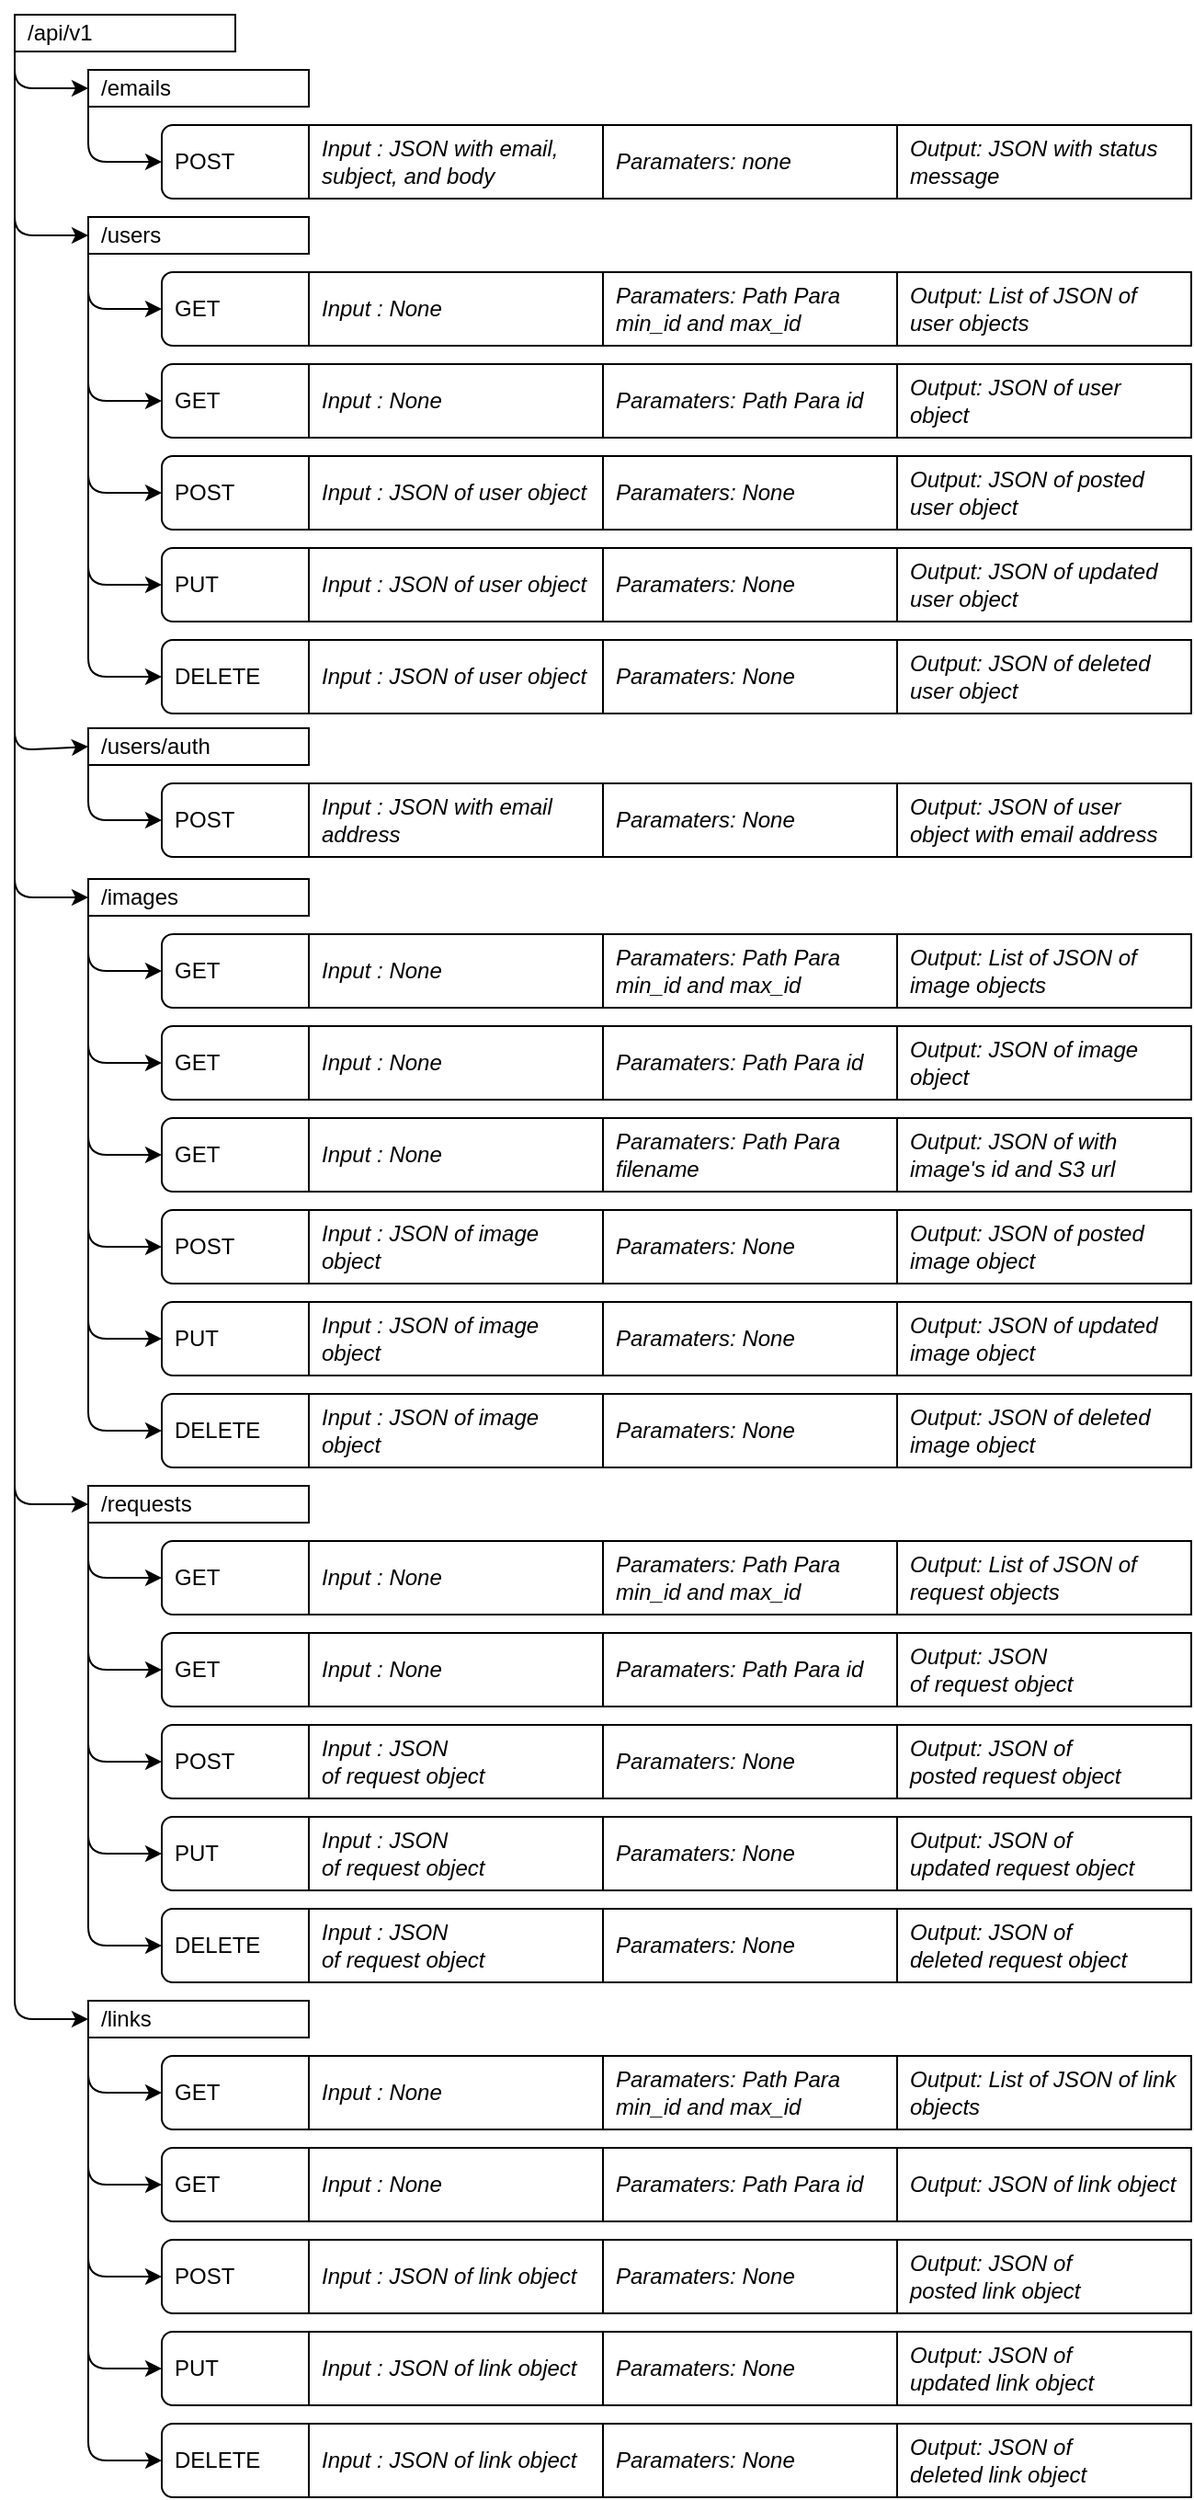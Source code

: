 <mxfile>
    <diagram id="vDFaCMqAs25Oy_O5YzHm" name="Page-1">
        <mxGraphModel dx="2405" dy="399" grid="1" gridSize="10" guides="1" tooltips="1" connect="1" arrows="1" fold="1" page="1" pageScale="1" pageWidth="827" pageHeight="1169" math="0" shadow="0">
            <root>
                <mxCell id="0"/>
                <mxCell id="1" parent="0"/>
                <mxCell id="184" style="edgeStyle=none;html=1;exitX=0;exitY=0;exitDx=0;exitDy=0;entryX=0;entryY=0.5;entryDx=0;entryDy=0;" edge="1" parent="1" source="59" target="60">
                    <mxGeometry relative="1" as="geometry">
                        <Array as="points">
                            <mxPoint x="-800" y="1920"/>
                        </Array>
                    </mxGeometry>
                </mxCell>
                <mxCell id="185" style="edgeStyle=none;html=1;exitX=0;exitY=0;exitDx=0;exitDy=0;entryX=0;entryY=0.5;entryDx=0;entryDy=0;" edge="1" parent="1" source="59" target="66">
                    <mxGeometry relative="1" as="geometry">
                        <Array as="points">
                            <mxPoint x="-800" y="2000"/>
                        </Array>
                    </mxGeometry>
                </mxCell>
                <mxCell id="186" style="edgeStyle=none;html=1;exitX=0;exitY=0;exitDx=0;exitDy=0;entryX=0;entryY=0.5;entryDx=0;entryDy=0;" edge="1" parent="1" source="59" target="88">
                    <mxGeometry relative="1" as="geometry">
                        <Array as="points">
                            <mxPoint x="-800" y="2280"/>
                        </Array>
                    </mxGeometry>
                </mxCell>
                <mxCell id="187" style="edgeStyle=none;html=1;exitX=0;exitY=0;exitDx=0;exitDy=0;entryX=0;entryY=0.5;entryDx=0;entryDy=0;" edge="1" parent="1" source="59" target="93">
                    <mxGeometry relative="1" as="geometry">
                        <Array as="points">
                            <mxPoint x="-800" y="2360"/>
                        </Array>
                    </mxGeometry>
                </mxCell>
                <mxCell id="188" style="edgeStyle=none;html=1;exitX=0;exitY=0;exitDx=0;exitDy=0;entryX=0;entryY=0.5;entryDx=0;entryDy=0;" edge="1" parent="1" source="59" target="118">
                    <mxGeometry relative="1" as="geometry">
                        <Array as="points">
                            <mxPoint x="-800" y="2690"/>
                        </Array>
                    </mxGeometry>
                </mxCell>
                <mxCell id="189" style="edgeStyle=none;html=1;exitX=0;exitY=0;exitDx=0;exitDy=0;entryX=0;entryY=0.5;entryDx=0;entryDy=0;" edge="1" parent="1" source="59" target="139">
                    <mxGeometry relative="1" as="geometry">
                        <Array as="points">
                            <mxPoint x="-800" y="2970"/>
                        </Array>
                    </mxGeometry>
                </mxCell>
                <mxCell id="59" value="/api/v1" style="rounded=0;whiteSpace=wrap;html=1;align=left;spacingBottom=5;spacingLeft=5;spacingRight=5;spacingTop=5;" parent="1" vertex="1">
                    <mxGeometry x="-800" y="1880" width="120" height="20" as="geometry"/>
                </mxCell>
                <mxCell id="183" style="edgeStyle=none;html=1;exitX=0;exitY=0;exitDx=0;exitDy=0;entryX=0;entryY=0.5;entryDx=0;entryDy=0;" edge="1" parent="1" source="60" target="61">
                    <mxGeometry relative="1" as="geometry">
                        <Array as="points">
                            <mxPoint x="-760" y="1960"/>
                        </Array>
                    </mxGeometry>
                </mxCell>
                <mxCell id="60" value="/emails" style="rounded=0;whiteSpace=wrap;html=1;align=left;spacingBottom=5;spacingLeft=5;spacingRight=5;spacingTop=5;" parent="1" vertex="1">
                    <mxGeometry x="-760" y="1910" width="120" height="20" as="geometry"/>
                </mxCell>
                <mxCell id="61" value="POST" style="rounded=1;whiteSpace=wrap;html=1;align=left;spacingBottom=5;spacingLeft=5;spacingRight=5;spacingTop=5;" parent="1" vertex="1">
                    <mxGeometry x="-720" y="1940" width="560" height="40" as="geometry"/>
                </mxCell>
                <mxCell id="62" value="Input : JSON with email, subject, and body" style="rounded=0;whiteSpace=wrap;html=1;fontStyle=2;align=left;spacingLeft=5;spacingRight=5;" parent="1" vertex="1">
                    <mxGeometry x="-640" y="1940" width="160" height="40" as="geometry"/>
                </mxCell>
                <mxCell id="63" value="Paramaters: none" style="rounded=0;whiteSpace=wrap;html=1;fontStyle=2;align=left;spacingLeft=5;spacingRight=5;" parent="1" vertex="1">
                    <mxGeometry x="-480" y="1940" width="160" height="40" as="geometry"/>
                </mxCell>
                <mxCell id="64" value="Output: JSON with status message" style="rounded=0;whiteSpace=wrap;html=1;fontStyle=2;align=left;spacingLeft=5;spacingRight=5;" parent="1" vertex="1">
                    <mxGeometry x="-320" y="1940" width="160" height="40" as="geometry"/>
                </mxCell>
                <mxCell id="178" style="edgeStyle=none;html=1;exitX=0;exitY=0;exitDx=0;exitDy=0;entryX=0;entryY=0.5;entryDx=0;entryDy=0;" edge="1" parent="1" source="66" target="67">
                    <mxGeometry relative="1" as="geometry">
                        <Array as="points">
                            <mxPoint x="-760" y="2040"/>
                        </Array>
                    </mxGeometry>
                </mxCell>
                <mxCell id="179" style="edgeStyle=none;html=1;exitX=0;exitY=0;exitDx=0;exitDy=0;entryX=0;entryY=0.5;entryDx=0;entryDy=0;" edge="1" parent="1" source="66" target="71">
                    <mxGeometry relative="1" as="geometry">
                        <Array as="points">
                            <mxPoint x="-760" y="2090"/>
                        </Array>
                    </mxGeometry>
                </mxCell>
                <mxCell id="180" style="edgeStyle=none;html=1;exitX=0;exitY=0;exitDx=0;exitDy=0;entryX=0;entryY=0.5;entryDx=0;entryDy=0;" edge="1" parent="1" source="66" target="75">
                    <mxGeometry relative="1" as="geometry">
                        <Array as="points">
                            <mxPoint x="-760" y="2140"/>
                        </Array>
                    </mxGeometry>
                </mxCell>
                <mxCell id="181" style="edgeStyle=none;html=1;exitX=0;exitY=0;exitDx=0;exitDy=0;entryX=0;entryY=0.5;entryDx=0;entryDy=0;" edge="1" parent="1" source="66" target="79">
                    <mxGeometry relative="1" as="geometry">
                        <Array as="points">
                            <mxPoint x="-760" y="2190"/>
                        </Array>
                    </mxGeometry>
                </mxCell>
                <mxCell id="182" style="edgeStyle=none;html=1;exitX=0;exitY=0;exitDx=0;exitDy=0;entryX=0;entryY=0.5;entryDx=0;entryDy=0;" edge="1" parent="1" source="66" target="84">
                    <mxGeometry relative="1" as="geometry">
                        <Array as="points">
                            <mxPoint x="-760" y="2240"/>
                        </Array>
                    </mxGeometry>
                </mxCell>
                <mxCell id="66" value="/users" style="rounded=0;whiteSpace=wrap;html=1;align=left;spacingBottom=5;spacingLeft=5;spacingRight=5;spacingTop=5;" parent="1" vertex="1">
                    <mxGeometry x="-760" y="1990" width="120" height="20" as="geometry"/>
                </mxCell>
                <mxCell id="67" value="GET" style="rounded=1;whiteSpace=wrap;html=1;align=left;spacingBottom=5;spacingLeft=5;spacingRight=5;spacingTop=5;" parent="1" vertex="1">
                    <mxGeometry x="-720" y="2020" width="560" height="40" as="geometry"/>
                </mxCell>
                <mxCell id="68" value="Input : None" style="rounded=0;whiteSpace=wrap;html=1;fontStyle=2;align=left;spacingLeft=5;spacingRight=5;" parent="1" vertex="1">
                    <mxGeometry x="-640" y="2020" width="160" height="40" as="geometry"/>
                </mxCell>
                <mxCell id="69" value="Paramaters: Path Para min_id and max_id" style="rounded=0;whiteSpace=wrap;html=1;fontStyle=2;align=left;spacingLeft=5;spacingRight=5;" parent="1" vertex="1">
                    <mxGeometry x="-480" y="2020" width="160" height="40" as="geometry"/>
                </mxCell>
                <mxCell id="70" value="Output: List of JSON of user objects" style="rounded=0;whiteSpace=wrap;html=1;fontStyle=2;align=left;spacingLeft=5;spacingRight=5;" parent="1" vertex="1">
                    <mxGeometry x="-320" y="2020" width="160" height="40" as="geometry"/>
                </mxCell>
                <mxCell id="71" value="GET" style="rounded=1;whiteSpace=wrap;html=1;align=left;spacingBottom=5;spacingLeft=5;spacingRight=5;spacingTop=5;" vertex="1" parent="1">
                    <mxGeometry x="-720" y="2070" width="560" height="40" as="geometry"/>
                </mxCell>
                <mxCell id="72" value="Input : None&amp;nbsp;" style="rounded=0;whiteSpace=wrap;html=1;fontStyle=2;align=left;spacingLeft=5;spacingRight=5;" vertex="1" parent="1">
                    <mxGeometry x="-640" y="2070" width="160" height="40" as="geometry"/>
                </mxCell>
                <mxCell id="73" value="Paramaters: Path Para id" style="rounded=0;whiteSpace=wrap;html=1;fontStyle=2;align=left;spacingLeft=5;spacingRight=5;" vertex="1" parent="1">
                    <mxGeometry x="-480" y="2070" width="160" height="40" as="geometry"/>
                </mxCell>
                <mxCell id="74" value="Output: JSON of user object" style="rounded=0;whiteSpace=wrap;html=1;fontStyle=2;align=left;spacingLeft=5;spacingRight=5;" vertex="1" parent="1">
                    <mxGeometry x="-320" y="2070" width="160" height="40" as="geometry"/>
                </mxCell>
                <mxCell id="75" value="POST" style="rounded=1;whiteSpace=wrap;html=1;align=left;spacingBottom=5;spacingLeft=5;spacingRight=5;spacingTop=5;" vertex="1" parent="1">
                    <mxGeometry x="-720" y="2120" width="560" height="40" as="geometry"/>
                </mxCell>
                <mxCell id="76" value="Input : JSON of user object" style="rounded=0;whiteSpace=wrap;html=1;fontStyle=2;align=left;spacingLeft=5;spacingRight=5;" vertex="1" parent="1">
                    <mxGeometry x="-640" y="2120" width="160" height="40" as="geometry"/>
                </mxCell>
                <mxCell id="77" value="Paramaters: None" style="rounded=0;whiteSpace=wrap;html=1;fontStyle=2;align=left;spacingLeft=5;spacingRight=5;" vertex="1" parent="1">
                    <mxGeometry x="-480" y="2120" width="160" height="40" as="geometry"/>
                </mxCell>
                <mxCell id="78" value="Output: JSON of posted user object" style="rounded=0;whiteSpace=wrap;html=1;fontStyle=2;align=left;spacingLeft=5;spacingRight=5;" vertex="1" parent="1">
                    <mxGeometry x="-320" y="2120" width="160" height="40" as="geometry"/>
                </mxCell>
                <mxCell id="79" value="PUT" style="rounded=1;whiteSpace=wrap;html=1;align=left;spacingBottom=5;spacingLeft=5;spacingRight=5;spacingTop=5;" vertex="1" parent="1">
                    <mxGeometry x="-720" y="2170" width="560" height="40" as="geometry"/>
                </mxCell>
                <mxCell id="80" value="Input : JSON of user object" style="rounded=0;whiteSpace=wrap;html=1;fontStyle=2;align=left;spacingLeft=5;spacingRight=5;" vertex="1" parent="1">
                    <mxGeometry x="-640" y="2170" width="160" height="40" as="geometry"/>
                </mxCell>
                <mxCell id="81" value="Paramaters: None" style="rounded=0;whiteSpace=wrap;html=1;fontStyle=2;align=left;spacingLeft=5;spacingRight=5;" vertex="1" parent="1">
                    <mxGeometry x="-480" y="2170" width="160" height="40" as="geometry"/>
                </mxCell>
                <mxCell id="82" value="Output: JSON of updated user object" style="rounded=0;whiteSpace=wrap;html=1;fontStyle=2;align=left;spacingLeft=5;spacingRight=5;" vertex="1" parent="1">
                    <mxGeometry x="-320" y="2170" width="160" height="40" as="geometry"/>
                </mxCell>
                <mxCell id="84" value="DELETE" style="rounded=1;whiteSpace=wrap;html=1;align=left;spacingBottom=5;spacingLeft=5;spacingRight=5;spacingTop=5;" vertex="1" parent="1">
                    <mxGeometry x="-720" y="2220" width="560" height="40" as="geometry"/>
                </mxCell>
                <mxCell id="85" value="Input : JSON of user object" style="rounded=0;whiteSpace=wrap;html=1;fontStyle=2;align=left;spacingLeft=5;spacingRight=5;" vertex="1" parent="1">
                    <mxGeometry x="-640" y="2220" width="160" height="40" as="geometry"/>
                </mxCell>
                <mxCell id="86" value="Paramaters: None" style="rounded=0;whiteSpace=wrap;html=1;fontStyle=2;align=left;spacingLeft=5;spacingRight=5;" vertex="1" parent="1">
                    <mxGeometry x="-480" y="2220" width="160" height="40" as="geometry"/>
                </mxCell>
                <mxCell id="87" value="Output: JSON of deleted user object" style="rounded=0;whiteSpace=wrap;html=1;fontStyle=2;align=left;spacingLeft=5;spacingRight=5;" vertex="1" parent="1">
                    <mxGeometry x="-320" y="2220" width="160" height="40" as="geometry"/>
                </mxCell>
                <mxCell id="177" style="edgeStyle=none;html=1;exitX=0;exitY=0.25;exitDx=0;exitDy=0;entryX=0;entryY=0.5;entryDx=0;entryDy=0;" edge="1" parent="1" source="88" target="89">
                    <mxGeometry relative="1" as="geometry">
                        <Array as="points">
                            <mxPoint x="-760" y="2318"/>
                        </Array>
                    </mxGeometry>
                </mxCell>
                <mxCell id="88" value="/users/auth" style="rounded=0;whiteSpace=wrap;html=1;align=left;spacingBottom=5;spacingLeft=5;spacingRight=5;spacingTop=5;" vertex="1" parent="1">
                    <mxGeometry x="-760" y="2268" width="120" height="20" as="geometry"/>
                </mxCell>
                <mxCell id="89" value="POST" style="rounded=1;whiteSpace=wrap;html=1;align=left;spacingBottom=5;spacingLeft=5;spacingRight=5;spacingTop=5;" vertex="1" parent="1">
                    <mxGeometry x="-720" y="2298" width="560" height="40" as="geometry"/>
                </mxCell>
                <mxCell id="90" value="Input : JSON with email address" style="rounded=0;whiteSpace=wrap;html=1;fontStyle=2;align=left;spacingLeft=5;spacingRight=5;" vertex="1" parent="1">
                    <mxGeometry x="-640" y="2298" width="160" height="40" as="geometry"/>
                </mxCell>
                <mxCell id="91" value="Paramaters: None" style="rounded=0;whiteSpace=wrap;html=1;fontStyle=2;align=left;spacingLeft=5;spacingRight=5;" vertex="1" parent="1">
                    <mxGeometry x="-480" y="2298" width="160" height="40" as="geometry"/>
                </mxCell>
                <mxCell id="92" value="Output: JSON of user object with email address" style="rounded=0;whiteSpace=wrap;html=1;fontStyle=2;align=left;spacingLeft=5;spacingRight=5;" vertex="1" parent="1">
                    <mxGeometry x="-320" y="2298" width="160" height="40" as="geometry"/>
                </mxCell>
                <mxCell id="171" style="edgeStyle=none;html=1;exitX=0;exitY=0;exitDx=0;exitDy=0;entryX=0;entryY=0.5;entryDx=0;entryDy=0;" edge="1" parent="1" source="93" target="110">
                    <mxGeometry relative="1" as="geometry">
                        <Array as="points">
                            <mxPoint x="-760" y="2650"/>
                        </Array>
                    </mxGeometry>
                </mxCell>
                <mxCell id="172" style="edgeStyle=none;html=1;exitX=0;exitY=0;exitDx=0;exitDy=0;entryX=0;entryY=0.5;entryDx=0;entryDy=0;" edge="1" parent="1" source="93" target="106">
                    <mxGeometry relative="1" as="geometry">
                        <Array as="points">
                            <mxPoint x="-760" y="2600"/>
                        </Array>
                    </mxGeometry>
                </mxCell>
                <mxCell id="173" style="edgeStyle=none;html=1;exitX=0;exitY=0;exitDx=0;exitDy=0;entryX=0;entryY=0.5;entryDx=0;entryDy=0;" edge="1" parent="1" source="93" target="102">
                    <mxGeometry relative="1" as="geometry">
                        <Array as="points">
                            <mxPoint x="-760" y="2550"/>
                        </Array>
                    </mxGeometry>
                </mxCell>
                <mxCell id="174" style="edgeStyle=none;html=1;exitX=0;exitY=0;exitDx=0;exitDy=0;entryX=0;entryY=0.5;entryDx=0;entryDy=0;" edge="1" parent="1" source="93" target="114">
                    <mxGeometry relative="1" as="geometry">
                        <Array as="points">
                            <mxPoint x="-760" y="2500"/>
                        </Array>
                    </mxGeometry>
                </mxCell>
                <mxCell id="175" style="edgeStyle=none;html=1;exitX=0;exitY=0;exitDx=0;exitDy=0;entryX=0;entryY=0.5;entryDx=0;entryDy=0;" edge="1" parent="1" source="93" target="98">
                    <mxGeometry relative="1" as="geometry">
                        <Array as="points">
                            <mxPoint x="-760" y="2450"/>
                        </Array>
                    </mxGeometry>
                </mxCell>
                <mxCell id="176" style="edgeStyle=none;html=1;exitX=0;exitY=0;exitDx=0;exitDy=0;entryX=0;entryY=0.5;entryDx=0;entryDy=0;" edge="1" parent="1" source="93" target="94">
                    <mxGeometry relative="1" as="geometry">
                        <Array as="points">
                            <mxPoint x="-760" y="2400"/>
                        </Array>
                    </mxGeometry>
                </mxCell>
                <mxCell id="93" value="/images" style="rounded=0;whiteSpace=wrap;html=1;align=left;spacingBottom=5;spacingLeft=5;spacingRight=5;spacingTop=5;" vertex="1" parent="1">
                    <mxGeometry x="-760" y="2350" width="120" height="20" as="geometry"/>
                </mxCell>
                <mxCell id="94" value="GET" style="rounded=1;whiteSpace=wrap;html=1;align=left;spacingBottom=5;spacingLeft=5;spacingRight=5;spacingTop=5;" vertex="1" parent="1">
                    <mxGeometry x="-720" y="2380" width="560" height="40" as="geometry"/>
                </mxCell>
                <mxCell id="95" value="Input : None" style="rounded=0;whiteSpace=wrap;html=1;fontStyle=2;align=left;spacingLeft=5;spacingRight=5;" vertex="1" parent="1">
                    <mxGeometry x="-640" y="2380" width="160" height="40" as="geometry"/>
                </mxCell>
                <mxCell id="96" value="Paramaters: Path Para min_id and max_id" style="rounded=0;whiteSpace=wrap;html=1;fontStyle=2;align=left;spacingLeft=5;spacingRight=5;" vertex="1" parent="1">
                    <mxGeometry x="-480" y="2380" width="160" height="40" as="geometry"/>
                </mxCell>
                <mxCell id="97" value="Output: List of JSON of image objects" style="rounded=0;whiteSpace=wrap;html=1;fontStyle=2;align=left;spacingLeft=5;spacingRight=5;" vertex="1" parent="1">
                    <mxGeometry x="-320" y="2380" width="160" height="40" as="geometry"/>
                </mxCell>
                <mxCell id="98" value="GET" style="rounded=1;whiteSpace=wrap;html=1;align=left;spacingBottom=5;spacingLeft=5;spacingRight=5;spacingTop=5;" vertex="1" parent="1">
                    <mxGeometry x="-720" y="2430" width="560" height="40" as="geometry"/>
                </mxCell>
                <mxCell id="99" value="Input : None&amp;nbsp;" style="rounded=0;whiteSpace=wrap;html=1;fontStyle=2;align=left;spacingLeft=5;spacingRight=5;" vertex="1" parent="1">
                    <mxGeometry x="-640" y="2430" width="160" height="40" as="geometry"/>
                </mxCell>
                <mxCell id="100" value="Paramaters: Path Para id" style="rounded=0;whiteSpace=wrap;html=1;fontStyle=2;align=left;spacingLeft=5;spacingRight=5;" vertex="1" parent="1">
                    <mxGeometry x="-480" y="2430" width="160" height="40" as="geometry"/>
                </mxCell>
                <mxCell id="102" value="POST" style="rounded=1;whiteSpace=wrap;html=1;align=left;spacingBottom=5;spacingLeft=5;spacingRight=5;spacingTop=5;" vertex="1" parent="1">
                    <mxGeometry x="-720" y="2530" width="560" height="40" as="geometry"/>
                </mxCell>
                <mxCell id="103" value="Input : JSON of image object" style="rounded=0;whiteSpace=wrap;html=1;fontStyle=2;align=left;spacingLeft=5;spacingRight=5;" vertex="1" parent="1">
                    <mxGeometry x="-640" y="2530" width="160" height="40" as="geometry"/>
                </mxCell>
                <mxCell id="104" value="Paramaters: None" style="rounded=0;whiteSpace=wrap;html=1;fontStyle=2;align=left;spacingLeft=5;spacingRight=5;" vertex="1" parent="1">
                    <mxGeometry x="-480" y="2530" width="160" height="40" as="geometry"/>
                </mxCell>
                <mxCell id="105" value="Output: JSON of posted image object" style="rounded=0;whiteSpace=wrap;html=1;fontStyle=2;align=left;spacingLeft=5;spacingRight=5;" vertex="1" parent="1">
                    <mxGeometry x="-320" y="2530" width="160" height="40" as="geometry"/>
                </mxCell>
                <mxCell id="106" value="PUT" style="rounded=1;whiteSpace=wrap;html=1;align=left;spacingBottom=5;spacingLeft=5;spacingRight=5;spacingTop=5;" vertex="1" parent="1">
                    <mxGeometry x="-720" y="2580" width="560" height="40" as="geometry"/>
                </mxCell>
                <mxCell id="107" value="Input : JSON of image object" style="rounded=0;whiteSpace=wrap;html=1;fontStyle=2;align=left;spacingLeft=5;spacingRight=5;" vertex="1" parent="1">
                    <mxGeometry x="-640" y="2580" width="160" height="40" as="geometry"/>
                </mxCell>
                <mxCell id="108" value="Paramaters: None" style="rounded=0;whiteSpace=wrap;html=1;fontStyle=2;align=left;spacingLeft=5;spacingRight=5;" vertex="1" parent="1">
                    <mxGeometry x="-480" y="2580" width="160" height="40" as="geometry"/>
                </mxCell>
                <mxCell id="109" value="Output: JSON of updated image object" style="rounded=0;whiteSpace=wrap;html=1;fontStyle=2;align=left;spacingLeft=5;spacingRight=5;" vertex="1" parent="1">
                    <mxGeometry x="-320" y="2580" width="160" height="40" as="geometry"/>
                </mxCell>
                <mxCell id="110" value="DELETE" style="rounded=1;whiteSpace=wrap;html=1;align=left;spacingBottom=5;spacingLeft=5;spacingRight=5;spacingTop=5;" vertex="1" parent="1">
                    <mxGeometry x="-720" y="2630" width="560" height="40" as="geometry"/>
                </mxCell>
                <mxCell id="111" value="Input : JSON of image object" style="rounded=0;whiteSpace=wrap;html=1;fontStyle=2;align=left;spacingLeft=5;spacingRight=5;" vertex="1" parent="1">
                    <mxGeometry x="-640" y="2630" width="160" height="40" as="geometry"/>
                </mxCell>
                <mxCell id="112" value="Paramaters: None" style="rounded=0;whiteSpace=wrap;html=1;fontStyle=2;align=left;spacingLeft=5;spacingRight=5;" vertex="1" parent="1">
                    <mxGeometry x="-480" y="2630" width="160" height="40" as="geometry"/>
                </mxCell>
                <mxCell id="113" value="Output: JSON of deleted image object" style="rounded=0;whiteSpace=wrap;html=1;fontStyle=2;align=left;spacingLeft=5;spacingRight=5;" vertex="1" parent="1">
                    <mxGeometry x="-320" y="2630" width="160" height="40" as="geometry"/>
                </mxCell>
                <mxCell id="114" value="GET" style="rounded=1;whiteSpace=wrap;html=1;align=left;spacingBottom=5;spacingLeft=5;spacingRight=5;spacingTop=5;" vertex="1" parent="1">
                    <mxGeometry x="-720" y="2480" width="560" height="40" as="geometry"/>
                </mxCell>
                <mxCell id="115" value="Input : None&amp;nbsp;" style="rounded=0;whiteSpace=wrap;html=1;fontStyle=2;align=left;spacingLeft=5;spacingRight=5;" vertex="1" parent="1">
                    <mxGeometry x="-640" y="2480" width="160" height="40" as="geometry"/>
                </mxCell>
                <mxCell id="116" value="Paramaters: Path Para filename" style="rounded=0;whiteSpace=wrap;html=1;fontStyle=2;align=left;spacingLeft=5;spacingRight=5;" vertex="1" parent="1">
                    <mxGeometry x="-480" y="2480" width="160" height="40" as="geometry"/>
                </mxCell>
                <mxCell id="117" value="Output: JSON of image object" style="rounded=0;whiteSpace=wrap;html=1;fontStyle=2;align=left;spacingLeft=5;spacingRight=5;" vertex="1" parent="1">
                    <mxGeometry x="-320" y="2430" width="160" height="40" as="geometry"/>
                </mxCell>
                <mxCell id="101" value="Output: JSON of with image&#39;s id and S3 url" style="rounded=0;whiteSpace=wrap;html=1;fontStyle=2;align=left;spacingLeft=5;spacingRight=5;" vertex="1" parent="1">
                    <mxGeometry x="-320" y="2480" width="160" height="40" as="geometry"/>
                </mxCell>
                <mxCell id="166" style="edgeStyle=none;html=1;exitX=0;exitY=0;exitDx=0;exitDy=0;entryX=0;entryY=0.5;entryDx=0;entryDy=0;" edge="1" parent="1" source="118" target="135">
                    <mxGeometry relative="1" as="geometry">
                        <Array as="points">
                            <mxPoint x="-760" y="2930"/>
                        </Array>
                    </mxGeometry>
                </mxCell>
                <mxCell id="167" style="edgeStyle=none;html=1;exitX=0;exitY=0;exitDx=0;exitDy=0;entryX=0;entryY=0.5;entryDx=0;entryDy=0;" edge="1" parent="1" source="118" target="131">
                    <mxGeometry relative="1" as="geometry">
                        <Array as="points">
                            <mxPoint x="-760" y="2880"/>
                        </Array>
                    </mxGeometry>
                </mxCell>
                <mxCell id="168" style="edgeStyle=none;html=1;exitX=0;exitY=0;exitDx=0;exitDy=0;entryX=0;entryY=0.5;entryDx=0;entryDy=0;" edge="1" parent="1" source="118" target="127">
                    <mxGeometry relative="1" as="geometry">
                        <Array as="points">
                            <mxPoint x="-760" y="2830"/>
                        </Array>
                    </mxGeometry>
                </mxCell>
                <mxCell id="169" style="edgeStyle=none;html=1;exitX=0;exitY=0;exitDx=0;exitDy=0;entryX=0;entryY=0.5;entryDx=0;entryDy=0;" edge="1" parent="1" source="118" target="123">
                    <mxGeometry relative="1" as="geometry">
                        <Array as="points">
                            <mxPoint x="-760" y="2780"/>
                        </Array>
                    </mxGeometry>
                </mxCell>
                <mxCell id="170" style="edgeStyle=none;html=1;exitX=0;exitY=0;exitDx=0;exitDy=0;entryX=0;entryY=0.5;entryDx=0;entryDy=0;" edge="1" parent="1" source="118" target="119">
                    <mxGeometry relative="1" as="geometry">
                        <Array as="points">
                            <mxPoint x="-760" y="2730"/>
                        </Array>
                    </mxGeometry>
                </mxCell>
                <mxCell id="118" value="/requests" style="rounded=0;whiteSpace=wrap;html=1;align=left;spacingBottom=5;spacingLeft=5;spacingRight=5;spacingTop=5;" vertex="1" parent="1">
                    <mxGeometry x="-760" y="2680" width="120" height="20" as="geometry"/>
                </mxCell>
                <mxCell id="119" value="GET" style="rounded=1;whiteSpace=wrap;html=1;align=left;spacingBottom=5;spacingLeft=5;spacingRight=5;spacingTop=5;" vertex="1" parent="1">
                    <mxGeometry x="-720" y="2710" width="560" height="40" as="geometry"/>
                </mxCell>
                <mxCell id="120" value="Input : None" style="rounded=0;whiteSpace=wrap;html=1;fontStyle=2;align=left;spacingLeft=5;spacingRight=5;" vertex="1" parent="1">
                    <mxGeometry x="-640" y="2710" width="160" height="40" as="geometry"/>
                </mxCell>
                <mxCell id="121" value="Paramaters: Path Para min_id and max_id" style="rounded=0;whiteSpace=wrap;html=1;fontStyle=2;align=left;spacingLeft=5;spacingRight=5;" vertex="1" parent="1">
                    <mxGeometry x="-480" y="2710" width="160" height="40" as="geometry"/>
                </mxCell>
                <mxCell id="122" value="Output: List of JSON of request objects" style="rounded=0;whiteSpace=wrap;html=1;fontStyle=2;align=left;spacingLeft=5;spacingRight=5;" vertex="1" parent="1">
                    <mxGeometry x="-320" y="2710" width="160" height="40" as="geometry"/>
                </mxCell>
                <mxCell id="123" value="GET" style="rounded=1;whiteSpace=wrap;html=1;align=left;spacingBottom=5;spacingLeft=5;spacingRight=5;spacingTop=5;" vertex="1" parent="1">
                    <mxGeometry x="-720" y="2760" width="560" height="40" as="geometry"/>
                </mxCell>
                <mxCell id="124" value="Input : None&amp;nbsp;" style="rounded=0;whiteSpace=wrap;html=1;fontStyle=2;align=left;spacingLeft=5;spacingRight=5;" vertex="1" parent="1">
                    <mxGeometry x="-640" y="2760" width="160" height="40" as="geometry"/>
                </mxCell>
                <mxCell id="125" value="Paramaters: Path Para id" style="rounded=0;whiteSpace=wrap;html=1;fontStyle=2;align=left;spacingLeft=5;spacingRight=5;" vertex="1" parent="1">
                    <mxGeometry x="-480" y="2760" width="160" height="40" as="geometry"/>
                </mxCell>
                <mxCell id="126" value="Output: JSON of&amp;nbsp;&lt;span style=&quot;color: rgb(0, 0, 0);&quot;&gt;request&lt;/span&gt;&amp;nbsp;object" style="rounded=0;whiteSpace=wrap;html=1;fontStyle=2;align=left;spacingLeft=5;spacingRight=5;" vertex="1" parent="1">
                    <mxGeometry x="-320" y="2760" width="160" height="40" as="geometry"/>
                </mxCell>
                <mxCell id="127" value="POST" style="rounded=1;whiteSpace=wrap;html=1;align=left;spacingBottom=5;spacingLeft=5;spacingRight=5;spacingTop=5;" vertex="1" parent="1">
                    <mxGeometry x="-720" y="2810" width="560" height="40" as="geometry"/>
                </mxCell>
                <mxCell id="128" value="Input : JSON of&amp;nbsp;&lt;span style=&quot;color: rgb(0, 0, 0);&quot;&gt;request&lt;/span&gt;&amp;nbsp;object" style="rounded=0;whiteSpace=wrap;html=1;fontStyle=2;align=left;spacingLeft=5;spacingRight=5;" vertex="1" parent="1">
                    <mxGeometry x="-640" y="2810" width="160" height="40" as="geometry"/>
                </mxCell>
                <mxCell id="129" value="Paramaters: None" style="rounded=0;whiteSpace=wrap;html=1;fontStyle=2;align=left;spacingLeft=5;spacingRight=5;" vertex="1" parent="1">
                    <mxGeometry x="-480" y="2810" width="160" height="40" as="geometry"/>
                </mxCell>
                <mxCell id="130" value="Output: JSON of posted&amp;nbsp;&lt;span style=&quot;color: rgb(0, 0, 0);&quot;&gt;request&lt;/span&gt;&amp;nbsp;object" style="rounded=0;whiteSpace=wrap;html=1;fontStyle=2;align=left;spacingLeft=5;spacingRight=5;" vertex="1" parent="1">
                    <mxGeometry x="-320" y="2810" width="160" height="40" as="geometry"/>
                </mxCell>
                <mxCell id="131" value="PUT" style="rounded=1;whiteSpace=wrap;html=1;align=left;spacingBottom=5;spacingLeft=5;spacingRight=5;spacingTop=5;" vertex="1" parent="1">
                    <mxGeometry x="-720" y="2860" width="560" height="40" as="geometry"/>
                </mxCell>
                <mxCell id="132" value="Input : JSON of&amp;nbsp;&lt;span style=&quot;color: rgb(0, 0, 0);&quot;&gt;request&lt;/span&gt;&amp;nbsp;object" style="rounded=0;whiteSpace=wrap;html=1;fontStyle=2;align=left;spacingLeft=5;spacingRight=5;" vertex="1" parent="1">
                    <mxGeometry x="-640" y="2860" width="160" height="40" as="geometry"/>
                </mxCell>
                <mxCell id="133" value="Paramaters: None" style="rounded=0;whiteSpace=wrap;html=1;fontStyle=2;align=left;spacingLeft=5;spacingRight=5;" vertex="1" parent="1">
                    <mxGeometry x="-480" y="2860" width="160" height="40" as="geometry"/>
                </mxCell>
                <mxCell id="134" value="Output: JSON of updated&amp;nbsp;&lt;span style=&quot;color: rgb(0, 0, 0);&quot;&gt;request&lt;/span&gt;&amp;nbsp;object" style="rounded=0;whiteSpace=wrap;html=1;fontStyle=2;align=left;spacingLeft=5;spacingRight=5;" vertex="1" parent="1">
                    <mxGeometry x="-320" y="2860" width="160" height="40" as="geometry"/>
                </mxCell>
                <mxCell id="135" value="DELETE" style="rounded=1;whiteSpace=wrap;html=1;align=left;spacingBottom=5;spacingLeft=5;spacingRight=5;spacingTop=5;" vertex="1" parent="1">
                    <mxGeometry x="-720" y="2910" width="560" height="40" as="geometry"/>
                </mxCell>
                <mxCell id="136" value="Input : JSON of&amp;nbsp;&lt;span style=&quot;color: rgb(0, 0, 0);&quot;&gt;request&lt;/span&gt;&amp;nbsp;object" style="rounded=0;whiteSpace=wrap;html=1;fontStyle=2;align=left;spacingLeft=5;spacingRight=5;" vertex="1" parent="1">
                    <mxGeometry x="-640" y="2910" width="160" height="40" as="geometry"/>
                </mxCell>
                <mxCell id="137" value="Paramaters: None" style="rounded=0;whiteSpace=wrap;html=1;fontStyle=2;align=left;spacingLeft=5;spacingRight=5;" vertex="1" parent="1">
                    <mxGeometry x="-480" y="2910" width="160" height="40" as="geometry"/>
                </mxCell>
                <mxCell id="138" value="Output: JSON of deleted&amp;nbsp;&lt;span style=&quot;color: rgb(0, 0, 0);&quot;&gt;request&lt;/span&gt;&amp;nbsp;object" style="rounded=0;whiteSpace=wrap;html=1;fontStyle=2;align=left;spacingLeft=5;spacingRight=5;" vertex="1" parent="1">
                    <mxGeometry x="-320" y="2910" width="160" height="40" as="geometry"/>
                </mxCell>
                <mxCell id="161" style="edgeStyle=none;html=1;exitX=0;exitY=0.75;exitDx=0;exitDy=0;entryX=0;entryY=0.5;entryDx=0;entryDy=0;" edge="1" parent="1" source="139" target="140">
                    <mxGeometry relative="1" as="geometry">
                        <Array as="points">
                            <mxPoint x="-760" y="3010"/>
                        </Array>
                    </mxGeometry>
                </mxCell>
                <mxCell id="162" style="edgeStyle=none;html=1;exitX=0;exitY=1;exitDx=0;exitDy=0;entryX=0;entryY=0.5;entryDx=0;entryDy=0;" edge="1" parent="1" source="139" target="144">
                    <mxGeometry relative="1" as="geometry">
                        <Array as="points">
                            <mxPoint x="-760" y="3060"/>
                        </Array>
                    </mxGeometry>
                </mxCell>
                <mxCell id="163" style="edgeStyle=none;html=1;exitX=0;exitY=0.75;exitDx=0;exitDy=0;entryX=0;entryY=0.5;entryDx=0;entryDy=0;" edge="1" parent="1" source="139" target="148">
                    <mxGeometry relative="1" as="geometry">
                        <Array as="points">
                            <mxPoint x="-760" y="3110"/>
                        </Array>
                    </mxGeometry>
                </mxCell>
                <mxCell id="164" style="edgeStyle=none;html=1;exitX=0;exitY=0.25;exitDx=0;exitDy=0;entryX=0;entryY=0.5;entryDx=0;entryDy=0;" edge="1" parent="1" source="139" target="152">
                    <mxGeometry relative="1" as="geometry">
                        <Array as="points">
                            <mxPoint x="-760" y="3160"/>
                        </Array>
                    </mxGeometry>
                </mxCell>
                <mxCell id="165" style="edgeStyle=none;html=1;exitX=0;exitY=0;exitDx=0;exitDy=0;entryX=0;entryY=0.5;entryDx=0;entryDy=0;" edge="1" parent="1" source="139" target="156">
                    <mxGeometry relative="1" as="geometry">
                        <Array as="points">
                            <mxPoint x="-760" y="3210"/>
                        </Array>
                    </mxGeometry>
                </mxCell>
                <mxCell id="139" value="/links" style="rounded=0;whiteSpace=wrap;html=1;align=left;spacingBottom=5;spacingLeft=5;spacingRight=5;spacingTop=5;" vertex="1" parent="1">
                    <mxGeometry x="-760" y="2960" width="120" height="20" as="geometry"/>
                </mxCell>
                <mxCell id="140" value="GET" style="rounded=1;whiteSpace=wrap;html=1;align=left;spacingBottom=5;spacingLeft=5;spacingRight=5;spacingTop=5;" vertex="1" parent="1">
                    <mxGeometry x="-720" y="2990" width="560" height="40" as="geometry"/>
                </mxCell>
                <mxCell id="141" value="Input : None" style="rounded=0;whiteSpace=wrap;html=1;fontStyle=2;align=left;spacingLeft=5;spacingRight=5;" vertex="1" parent="1">
                    <mxGeometry x="-640" y="2990" width="160" height="40" as="geometry"/>
                </mxCell>
                <mxCell id="142" value="Paramaters: Path Para min_id and max_id" style="rounded=0;whiteSpace=wrap;html=1;fontStyle=2;align=left;spacingLeft=5;spacingRight=5;" vertex="1" parent="1">
                    <mxGeometry x="-480" y="2990" width="160" height="40" as="geometry"/>
                </mxCell>
                <mxCell id="143" value="Output: List of JSON of link objects" style="rounded=0;whiteSpace=wrap;html=1;fontStyle=2;align=left;spacingLeft=5;spacingRight=5;" vertex="1" parent="1">
                    <mxGeometry x="-320" y="2990" width="160" height="40" as="geometry"/>
                </mxCell>
                <mxCell id="144" value="GET" style="rounded=1;whiteSpace=wrap;html=1;align=left;spacingBottom=5;spacingLeft=5;spacingRight=5;spacingTop=5;" vertex="1" parent="1">
                    <mxGeometry x="-720" y="3040" width="560" height="40" as="geometry"/>
                </mxCell>
                <mxCell id="145" value="Input : None&amp;nbsp;" style="rounded=0;whiteSpace=wrap;html=1;fontStyle=2;align=left;spacingLeft=5;spacingRight=5;" vertex="1" parent="1">
                    <mxGeometry x="-640" y="3040" width="160" height="40" as="geometry"/>
                </mxCell>
                <mxCell id="146" value="Paramaters: Path Para id" style="rounded=0;whiteSpace=wrap;html=1;fontStyle=2;align=left;spacingLeft=5;spacingRight=5;" vertex="1" parent="1">
                    <mxGeometry x="-480" y="3040" width="160" height="40" as="geometry"/>
                </mxCell>
                <mxCell id="147" value="Output: JSON of&amp;nbsp;&lt;span style=&quot;color: rgb(0, 0, 0);&quot;&gt;link&lt;/span&gt;&amp;nbsp;object" style="rounded=0;whiteSpace=wrap;html=1;fontStyle=2;align=left;spacingLeft=5;spacingRight=5;" vertex="1" parent="1">
                    <mxGeometry x="-320" y="3040" width="160" height="40" as="geometry"/>
                </mxCell>
                <mxCell id="148" value="POST" style="rounded=1;whiteSpace=wrap;html=1;align=left;spacingBottom=5;spacingLeft=5;spacingRight=5;spacingTop=5;" vertex="1" parent="1">
                    <mxGeometry x="-720" y="3090" width="560" height="40" as="geometry"/>
                </mxCell>
                <mxCell id="149" value="Input : JSON of&amp;nbsp;&lt;span style=&quot;color: rgb(0, 0, 0);&quot;&gt;link&lt;/span&gt;&amp;nbsp;object" style="rounded=0;whiteSpace=wrap;html=1;fontStyle=2;align=left;spacingLeft=5;spacingRight=5;" vertex="1" parent="1">
                    <mxGeometry x="-640" y="3090" width="160" height="40" as="geometry"/>
                </mxCell>
                <mxCell id="150" value="Paramaters: None" style="rounded=0;whiteSpace=wrap;html=1;fontStyle=2;align=left;spacingLeft=5;spacingRight=5;" vertex="1" parent="1">
                    <mxGeometry x="-480" y="3090" width="160" height="40" as="geometry"/>
                </mxCell>
                <mxCell id="151" value="Output: JSON of posted&amp;nbsp;&lt;span style=&quot;color: rgb(0, 0, 0);&quot;&gt;link&lt;/span&gt;&amp;nbsp;object" style="rounded=0;whiteSpace=wrap;html=1;fontStyle=2;align=left;spacingLeft=5;spacingRight=5;" vertex="1" parent="1">
                    <mxGeometry x="-320" y="3090" width="160" height="40" as="geometry"/>
                </mxCell>
                <mxCell id="152" value="PUT" style="rounded=1;whiteSpace=wrap;html=1;align=left;spacingBottom=5;spacingLeft=5;spacingRight=5;spacingTop=5;" vertex="1" parent="1">
                    <mxGeometry x="-720" y="3140" width="560" height="40" as="geometry"/>
                </mxCell>
                <mxCell id="153" value="Input : JSON of&amp;nbsp;&lt;span style=&quot;color: rgb(0, 0, 0);&quot;&gt;link&lt;/span&gt;&amp;nbsp;object" style="rounded=0;whiteSpace=wrap;html=1;fontStyle=2;align=left;spacingLeft=5;spacingRight=5;" vertex="1" parent="1">
                    <mxGeometry x="-640" y="3140" width="160" height="40" as="geometry"/>
                </mxCell>
                <mxCell id="154" value="Paramaters: None" style="rounded=0;whiteSpace=wrap;html=1;fontStyle=2;align=left;spacingLeft=5;spacingRight=5;" vertex="1" parent="1">
                    <mxGeometry x="-480" y="3140" width="160" height="40" as="geometry"/>
                </mxCell>
                <mxCell id="155" value="Output: JSON of updated&amp;nbsp;&lt;span style=&quot;color: rgb(0, 0, 0);&quot;&gt;link&lt;/span&gt;&amp;nbsp;object" style="rounded=0;whiteSpace=wrap;html=1;fontStyle=2;align=left;spacingLeft=5;spacingRight=5;" vertex="1" parent="1">
                    <mxGeometry x="-320" y="3140" width="160" height="40" as="geometry"/>
                </mxCell>
                <mxCell id="156" value="DELETE" style="rounded=1;whiteSpace=wrap;html=1;align=left;spacingBottom=5;spacingLeft=5;spacingRight=5;spacingTop=5;" vertex="1" parent="1">
                    <mxGeometry x="-720" y="3190" width="560" height="40" as="geometry"/>
                </mxCell>
                <mxCell id="157" value="Input : JSON of&amp;nbsp;&lt;span style=&quot;color: rgb(0, 0, 0);&quot;&gt;link&lt;/span&gt;&amp;nbsp;object" style="rounded=0;whiteSpace=wrap;html=1;fontStyle=2;align=left;spacingLeft=5;spacingRight=5;" vertex="1" parent="1">
                    <mxGeometry x="-640" y="3190" width="160" height="40" as="geometry"/>
                </mxCell>
                <mxCell id="158" value="Paramaters: None" style="rounded=0;whiteSpace=wrap;html=1;fontStyle=2;align=left;spacingLeft=5;spacingRight=5;" vertex="1" parent="1">
                    <mxGeometry x="-480" y="3190" width="160" height="40" as="geometry"/>
                </mxCell>
                <mxCell id="159" value="Output: JSON of deleted&amp;nbsp;&lt;span style=&quot;color: rgb(0, 0, 0);&quot;&gt;link&lt;/span&gt;&amp;nbsp;object" style="rounded=0;whiteSpace=wrap;html=1;fontStyle=2;align=left;spacingLeft=5;spacingRight=5;" vertex="1" parent="1">
                    <mxGeometry x="-320" y="3190" width="160" height="40" as="geometry"/>
                </mxCell>
            </root>
        </mxGraphModel>
    </diagram>
</mxfile>